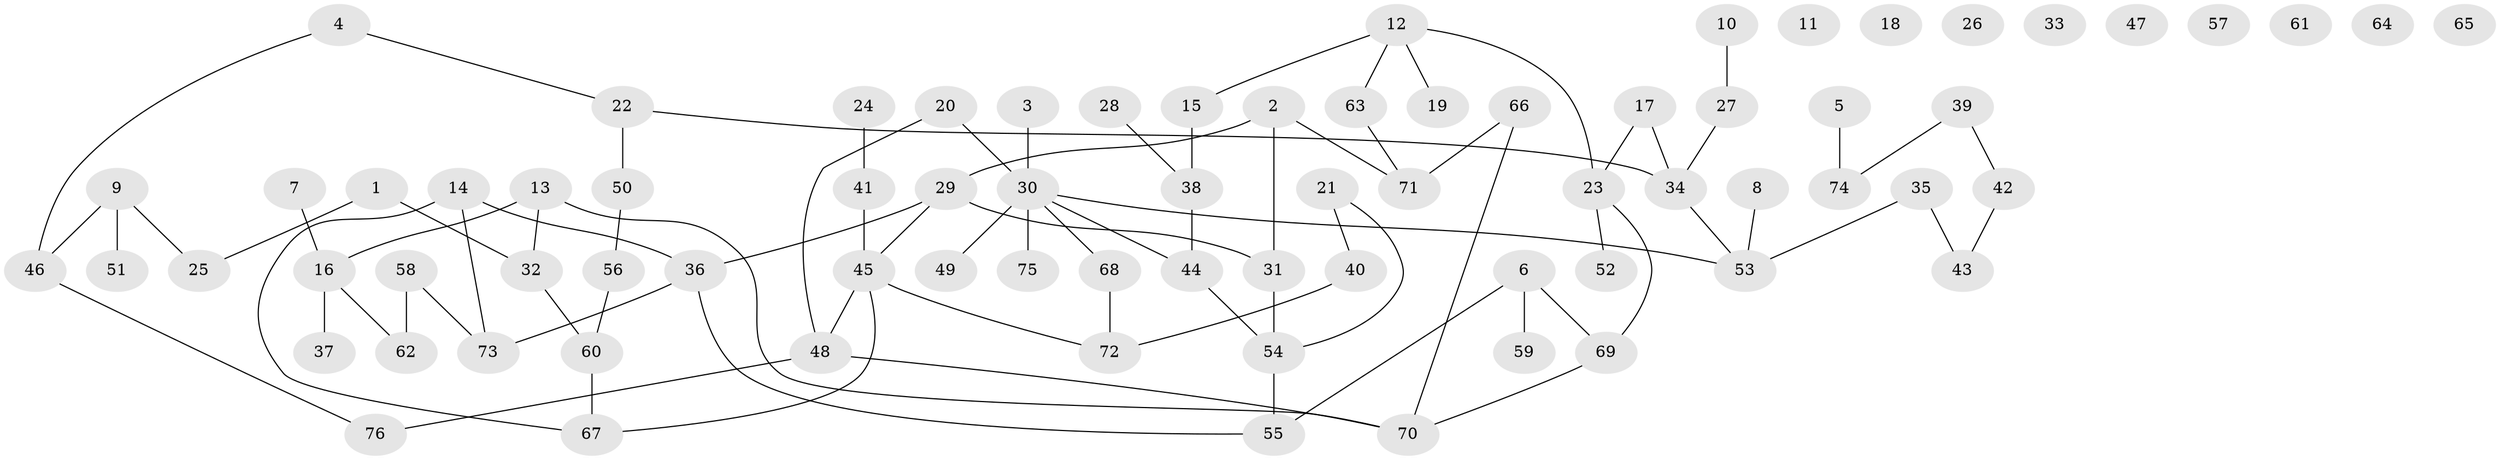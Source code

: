 // Generated by graph-tools (version 1.1) at 2025/40/03/09/25 04:40:05]
// undirected, 76 vertices, 83 edges
graph export_dot {
graph [start="1"]
  node [color=gray90,style=filled];
  1;
  2;
  3;
  4;
  5;
  6;
  7;
  8;
  9;
  10;
  11;
  12;
  13;
  14;
  15;
  16;
  17;
  18;
  19;
  20;
  21;
  22;
  23;
  24;
  25;
  26;
  27;
  28;
  29;
  30;
  31;
  32;
  33;
  34;
  35;
  36;
  37;
  38;
  39;
  40;
  41;
  42;
  43;
  44;
  45;
  46;
  47;
  48;
  49;
  50;
  51;
  52;
  53;
  54;
  55;
  56;
  57;
  58;
  59;
  60;
  61;
  62;
  63;
  64;
  65;
  66;
  67;
  68;
  69;
  70;
  71;
  72;
  73;
  74;
  75;
  76;
  1 -- 25;
  1 -- 32;
  2 -- 29;
  2 -- 31;
  2 -- 71;
  3 -- 30;
  4 -- 22;
  4 -- 46;
  5 -- 74;
  6 -- 55;
  6 -- 59;
  6 -- 69;
  7 -- 16;
  8 -- 53;
  9 -- 25;
  9 -- 46;
  9 -- 51;
  10 -- 27;
  12 -- 15;
  12 -- 19;
  12 -- 23;
  12 -- 63;
  13 -- 16;
  13 -- 32;
  13 -- 70;
  14 -- 36;
  14 -- 67;
  14 -- 73;
  15 -- 38;
  16 -- 37;
  16 -- 62;
  17 -- 23;
  17 -- 34;
  20 -- 30;
  20 -- 48;
  21 -- 40;
  21 -- 54;
  22 -- 34;
  22 -- 50;
  23 -- 52;
  23 -- 69;
  24 -- 41;
  27 -- 34;
  28 -- 38;
  29 -- 31;
  29 -- 36;
  29 -- 45;
  30 -- 44;
  30 -- 49;
  30 -- 53;
  30 -- 68;
  30 -- 75;
  31 -- 54;
  32 -- 60;
  34 -- 53;
  35 -- 43;
  35 -- 53;
  36 -- 55;
  36 -- 73;
  38 -- 44;
  39 -- 42;
  39 -- 74;
  40 -- 72;
  41 -- 45;
  42 -- 43;
  44 -- 54;
  45 -- 48;
  45 -- 67;
  45 -- 72;
  46 -- 76;
  48 -- 70;
  48 -- 76;
  50 -- 56;
  54 -- 55;
  56 -- 60;
  58 -- 62;
  58 -- 73;
  60 -- 67;
  63 -- 71;
  66 -- 70;
  66 -- 71;
  68 -- 72;
  69 -- 70;
}
